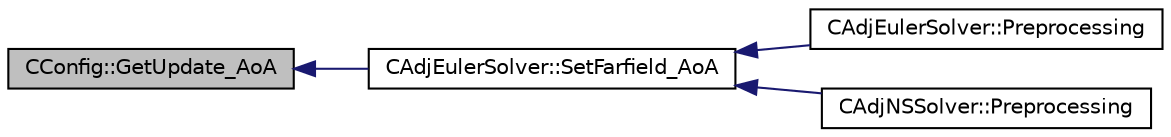 digraph "CConfig::GetUpdate_AoA"
{
  edge [fontname="Helvetica",fontsize="10",labelfontname="Helvetica",labelfontsize="10"];
  node [fontname="Helvetica",fontsize="10",shape=record];
  rankdir="LR";
  Node13253 [label="CConfig::GetUpdate_AoA",height=0.2,width=0.4,color="black", fillcolor="grey75", style="filled", fontcolor="black"];
  Node13253 -> Node13254 [dir="back",color="midnightblue",fontsize="10",style="solid",fontname="Helvetica"];
  Node13254 [label="CAdjEulerSolver::SetFarfield_AoA",height=0.2,width=0.4,color="black", fillcolor="white", style="filled",URL="$class_c_adj_euler_solver.html#a5265a44e6c43dee677c9f26333148432",tooltip="Update the AoA and freestream velocity at the farfield. "];
  Node13254 -> Node13255 [dir="back",color="midnightblue",fontsize="10",style="solid",fontname="Helvetica"];
  Node13255 [label="CAdjEulerSolver::Preprocessing",height=0.2,width=0.4,color="black", fillcolor="white", style="filled",URL="$class_c_adj_euler_solver.html#a4ae0ed840dc8335fd921399625ba794f",tooltip="Initialize the residual vectors. "];
  Node13254 -> Node13256 [dir="back",color="midnightblue",fontsize="10",style="solid",fontname="Helvetica"];
  Node13256 [label="CAdjNSSolver::Preprocessing",height=0.2,width=0.4,color="black", fillcolor="white", style="filled",URL="$class_c_adj_n_s_solver.html#ac16dab76e2c1d86bc7d70ca9f41fd668",tooltip="Restart residual and compute gradients. "];
}
